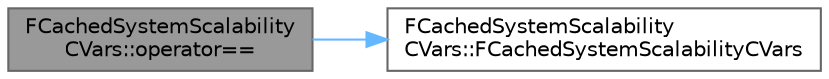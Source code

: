 digraph "FCachedSystemScalabilityCVars::operator=="
{
 // INTERACTIVE_SVG=YES
 // LATEX_PDF_SIZE
  bgcolor="transparent";
  edge [fontname=Helvetica,fontsize=10,labelfontname=Helvetica,labelfontsize=10];
  node [fontname=Helvetica,fontsize=10,shape=box,height=0.2,width=0.4];
  rankdir="LR";
  Node1 [id="Node000001",label="FCachedSystemScalability\lCVars::operator==",height=0.2,width=0.4,color="gray40", fillcolor="grey60", style="filled", fontcolor="black",tooltip=" "];
  Node1 -> Node2 [id="edge1_Node000001_Node000002",color="steelblue1",style="solid",tooltip=" "];
  Node2 [id="Node000002",label="FCachedSystemScalability\lCVars::FCachedSystemScalabilityCVars",height=0.2,width=0.4,color="grey40", fillcolor="white", style="filled",URL="$d3/d77/structFCachedSystemScalabilityCVars.html#a993d648235cad052ea8f6cf2c73db44f",tooltip=" "];
}
